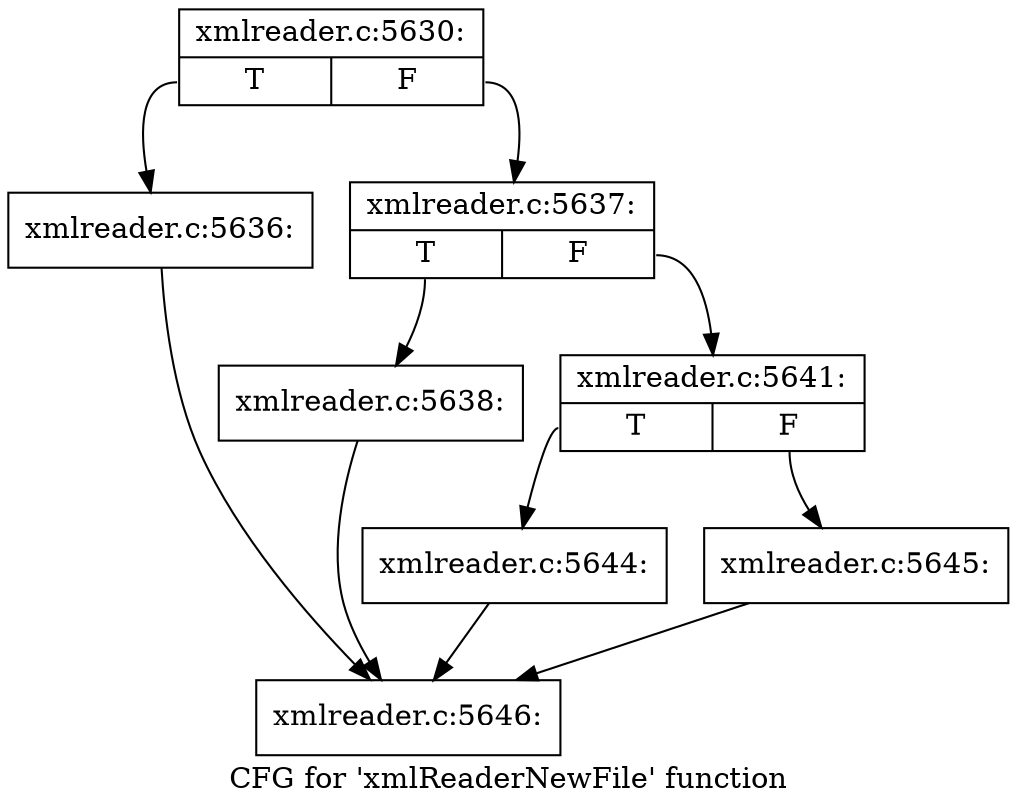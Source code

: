 digraph "CFG for 'xmlReaderNewFile' function" {
	label="CFG for 'xmlReaderNewFile' function";

	Node0x55e449520360 [shape=record,label="{xmlreader.c:5630:|{<s0>T|<s1>F}}"];
	Node0x55e449520360:s0 -> Node0x55e449523cc0;
	Node0x55e449520360:s1 -> Node0x55e449523d10;
	Node0x55e449523cc0 [shape=record,label="{xmlreader.c:5636:}"];
	Node0x55e449523cc0 -> Node0x55e4495222c0;
	Node0x55e449523d10 [shape=record,label="{xmlreader.c:5637:|{<s0>T|<s1>F}}"];
	Node0x55e449523d10:s0 -> Node0x55e4495241d0;
	Node0x55e449523d10:s1 -> Node0x55e449524220;
	Node0x55e4495241d0 [shape=record,label="{xmlreader.c:5638:}"];
	Node0x55e4495241d0 -> Node0x55e4495222c0;
	Node0x55e449524220 [shape=record,label="{xmlreader.c:5641:|{<s0>T|<s1>F}}"];
	Node0x55e449524220:s0 -> Node0x55e4495248b0;
	Node0x55e449524220:s1 -> Node0x55e449524900;
	Node0x55e4495248b0 [shape=record,label="{xmlreader.c:5644:}"];
	Node0x55e4495248b0 -> Node0x55e4495222c0;
	Node0x55e449524900 [shape=record,label="{xmlreader.c:5645:}"];
	Node0x55e449524900 -> Node0x55e4495222c0;
	Node0x55e4495222c0 [shape=record,label="{xmlreader.c:5646:}"];
}
